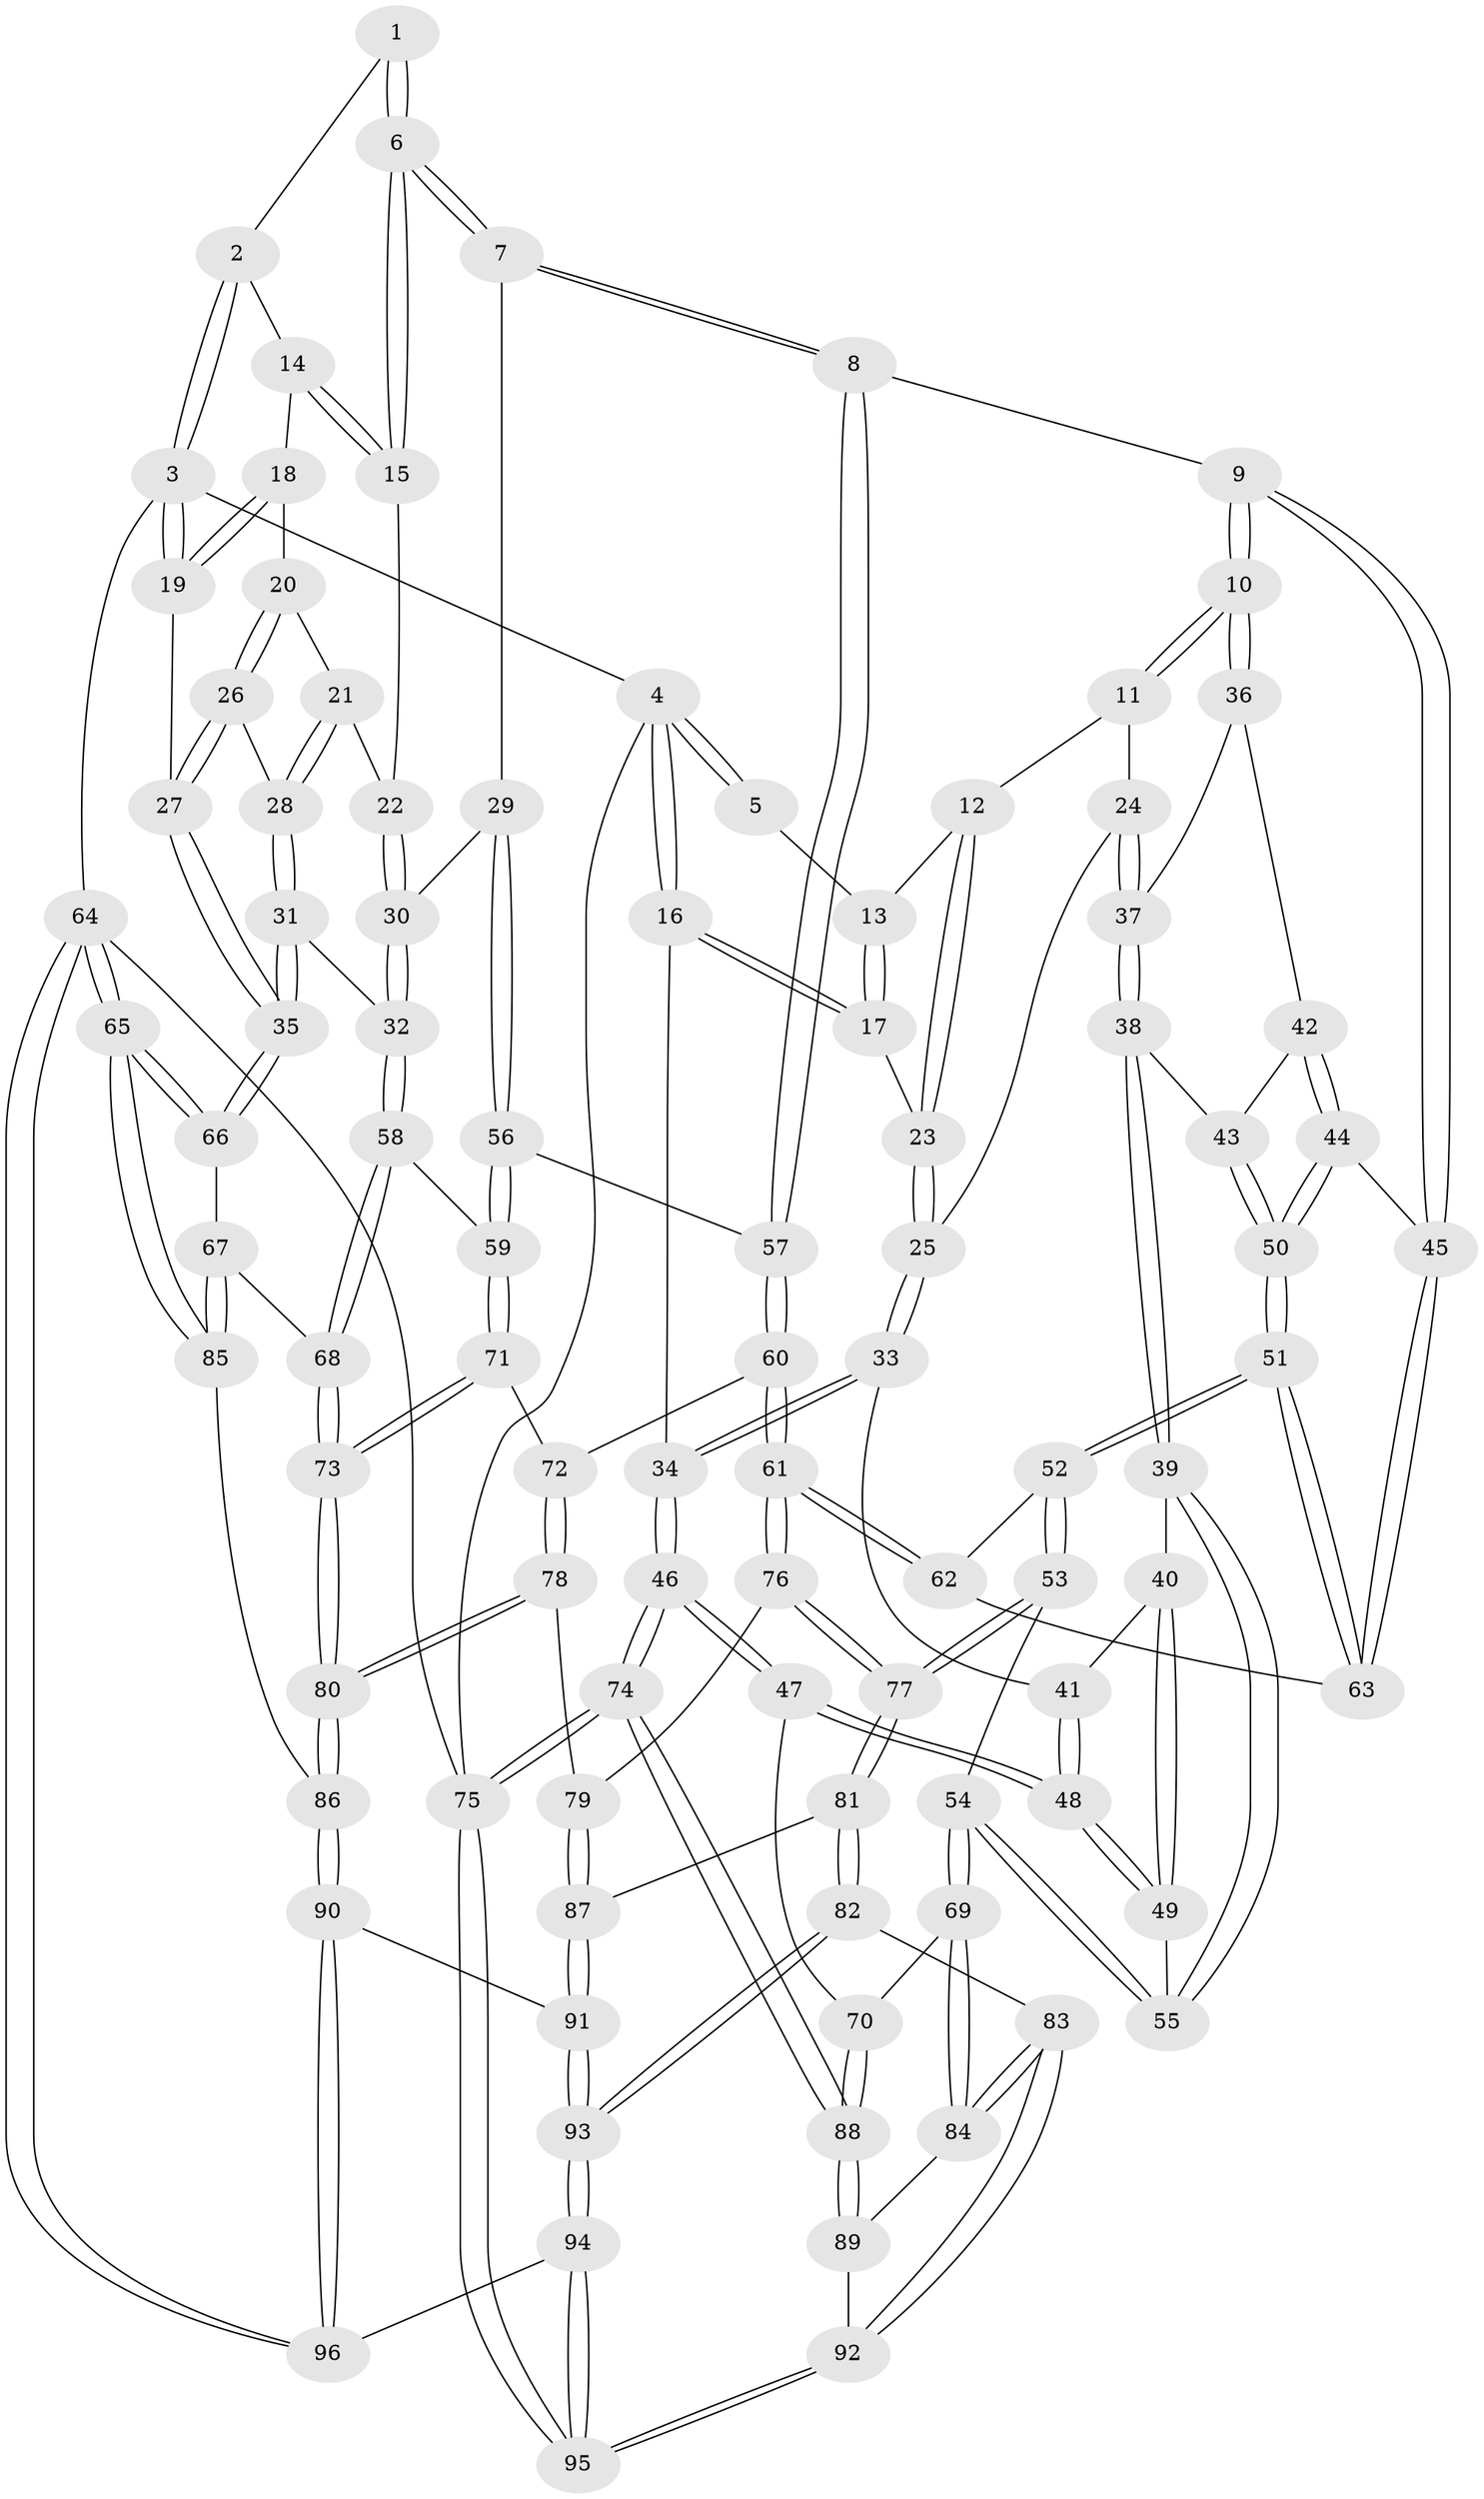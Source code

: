 // coarse degree distribution, {4: 0.41379310344827586, 8: 0.017241379310344827, 3: 0.25862068965517243, 5: 0.25862068965517243, 6: 0.05172413793103448}
// Generated by graph-tools (version 1.1) at 2025/52/02/27/25 19:52:37]
// undirected, 96 vertices, 237 edges
graph export_dot {
graph [start="1"]
  node [color=gray90,style=filled];
  1 [pos="+0.5805659245241146+0"];
  2 [pos="+0.765977946237536+0"];
  3 [pos="+1+0"];
  4 [pos="+0+0"];
  5 [pos="+0.36415539999363733+0"];
  6 [pos="+0.5766717893411941+0.21418491589658376"];
  7 [pos="+0.5640599302183588+0.26688230539788527"];
  8 [pos="+0.5343666393694121+0.2887175242842437"];
  9 [pos="+0.5300496002597002+0.2904983117839763"];
  10 [pos="+0.5087500496664714+0.28530036381377116"];
  11 [pos="+0.2769106257346384+0.14930136362224486"];
  12 [pos="+0.27379596155384534+0.14115850240638364"];
  13 [pos="+0.27559248321402074+0.04136731373004284"];
  14 [pos="+0.8682051164122445+0.1109367597319179"];
  15 [pos="+0.8385085941382355+0.1591550113625005"];
  16 [pos="+0+0.08520697860875921"];
  17 [pos="+0+0.12504413954783508"];
  18 [pos="+0.8815377423356017+0.11734352511779411"];
  19 [pos="+1+0"];
  20 [pos="+0.9719221680829876+0.20083489871345966"];
  21 [pos="+0.9074681751265817+0.28532585266669946"];
  22 [pos="+0.8347452807786433+0.27666698253364785"];
  23 [pos="+0.06712876138147951+0.1931580806795842"];
  24 [pos="+0.22374838010833545+0.30282302374167747"];
  25 [pos="+0.16703997949199956+0.3109758686361468"];
  26 [pos="+1+0.21644253109325085"];
  27 [pos="+1+0.21976868348546988"];
  28 [pos="+0.9297828155973118+0.31246654769170945"];
  29 [pos="+0.7224293729841307+0.3473014675638626"];
  30 [pos="+0.7685624424311208+0.3349189720047007"];
  31 [pos="+0.9809343080633713+0.4229370400593434"];
  32 [pos="+0.914944689525209+0.4246894996364817"];
  33 [pos="+0.1563590683783962+0.3241376868286584"];
  34 [pos="+0+0.39735100183956473"];
  35 [pos="+1+0.5046334477927185"];
  36 [pos="+0.2925244320113028+0.3281853185807808"];
  37 [pos="+0.23257328678731815+0.3108076565701119"];
  38 [pos="+0.2424993303414386+0.428174468700484"];
  39 [pos="+0.21904231684703915+0.4566468417225242"];
  40 [pos="+0.17378592378775815+0.418583551407868"];
  41 [pos="+0.14651613622749765+0.37745800328680085"];
  42 [pos="+0.3113377231873692+0.38493640711647353"];
  43 [pos="+0.2990818625393727+0.4315020879117503"];
  44 [pos="+0.4055420277623845+0.4072182681699135"];
  45 [pos="+0.4891148530204149+0.3614309578425238"];
  46 [pos="+0+0.5242476261986957"];
  47 [pos="+0+0.5330231489063506"];
  48 [pos="+0.05000499935278188+0.48370072588321544"];
  49 [pos="+0.11422472790314489+0.482710651467441"];
  50 [pos="+0.3384483265268468+0.467452200458863"];
  51 [pos="+0.326541343354156+0.577414162086926"];
  52 [pos="+0.3214781991157213+0.5881581903944881"];
  53 [pos="+0.2989379814307156+0.6112540904435845"];
  54 [pos="+0.2710089520541094+0.6139133687899696"];
  55 [pos="+0.21191888295958358+0.49505659542135705"];
  56 [pos="+0.7461638790082576+0.4914675878537816"];
  57 [pos="+0.6062123024976683+0.49944796967398936"];
  58 [pos="+0.7822825640983664+0.5344701100664508"];
  59 [pos="+0.7665230859381766+0.5300039571493979"];
  60 [pos="+0.5713535433155378+0.6058695306735589"];
  61 [pos="+0.5528898297955946+0.6081280941605552"];
  62 [pos="+0.5258366136006929+0.5858625378491942"];
  63 [pos="+0.47674899466596476+0.4731159143342377"];
  64 [pos="+1+1"];
  65 [pos="+1+0.9501371722967217"];
  66 [pos="+1+0.5835836683778007"];
  67 [pos="+0.9737109717872466+0.6265550101782178"];
  68 [pos="+0.851722756111167+0.5932337018032178"];
  69 [pos="+0.19860005939746478+0.6636982995222993"];
  70 [pos="+0.16559889243617168+0.6565177502947738"];
  71 [pos="+0.7238739358016513+0.5742183099358413"];
  72 [pos="+0.5978106431695708+0.6160812708507374"];
  73 [pos="+0.7440268264295862+0.7647336406981398"];
  74 [pos="+0+1"];
  75 [pos="+0+1"];
  76 [pos="+0.5414107460920272+0.6259404908279043"];
  77 [pos="+0.4120838241107236+0.7334555110186488"];
  78 [pos="+0.6607318780611936+0.7302292577693739"];
  79 [pos="+0.5519560252323241+0.7416445164408618"];
  80 [pos="+0.7345721770757683+0.8049301314715691"];
  81 [pos="+0.4207154047160435+0.7857157211292187"];
  82 [pos="+0.365272976972994+0.8771630080960425"];
  83 [pos="+0.30190465294226415+0.8766661542598437"];
  84 [pos="+0.1986696267448339+0.66561620845565"];
  85 [pos="+0.7941211580261186+0.8646372005410087"];
  86 [pos="+0.7543613706005696+0.8746201565212695"];
  87 [pos="+0.5160735951376482+0.7988772357175912"];
  88 [pos="+0+0.8819269007886956"];
  89 [pos="+0.1382550222559334+0.8206453153390003"];
  90 [pos="+0.7493172160435545+0.8817112786348885"];
  91 [pos="+0.5891564345187472+0.8530504400116343"];
  92 [pos="+0.241388827748578+0.9078845310893223"];
  93 [pos="+0.43205873468323025+0.9847103884641886"];
  94 [pos="+0.4832746413094201+1"];
  95 [pos="+0+1"];
  96 [pos="+0.6923799280748298+1"];
  1 -- 2;
  1 -- 6;
  1 -- 6;
  2 -- 3;
  2 -- 3;
  2 -- 14;
  3 -- 4;
  3 -- 19;
  3 -- 19;
  3 -- 64;
  4 -- 5;
  4 -- 5;
  4 -- 16;
  4 -- 16;
  4 -- 75;
  5 -- 13;
  6 -- 7;
  6 -- 7;
  6 -- 15;
  6 -- 15;
  7 -- 8;
  7 -- 8;
  7 -- 29;
  8 -- 9;
  8 -- 57;
  8 -- 57;
  9 -- 10;
  9 -- 10;
  9 -- 45;
  9 -- 45;
  10 -- 11;
  10 -- 11;
  10 -- 36;
  10 -- 36;
  11 -- 12;
  11 -- 24;
  12 -- 13;
  12 -- 23;
  12 -- 23;
  13 -- 17;
  13 -- 17;
  14 -- 15;
  14 -- 15;
  14 -- 18;
  15 -- 22;
  16 -- 17;
  16 -- 17;
  16 -- 34;
  17 -- 23;
  18 -- 19;
  18 -- 19;
  18 -- 20;
  19 -- 27;
  20 -- 21;
  20 -- 26;
  20 -- 26;
  21 -- 22;
  21 -- 28;
  21 -- 28;
  22 -- 30;
  22 -- 30;
  23 -- 25;
  23 -- 25;
  24 -- 25;
  24 -- 37;
  24 -- 37;
  25 -- 33;
  25 -- 33;
  26 -- 27;
  26 -- 27;
  26 -- 28;
  27 -- 35;
  27 -- 35;
  28 -- 31;
  28 -- 31;
  29 -- 30;
  29 -- 56;
  29 -- 56;
  30 -- 32;
  30 -- 32;
  31 -- 32;
  31 -- 35;
  31 -- 35;
  32 -- 58;
  32 -- 58;
  33 -- 34;
  33 -- 34;
  33 -- 41;
  34 -- 46;
  34 -- 46;
  35 -- 66;
  35 -- 66;
  36 -- 37;
  36 -- 42;
  37 -- 38;
  37 -- 38;
  38 -- 39;
  38 -- 39;
  38 -- 43;
  39 -- 40;
  39 -- 55;
  39 -- 55;
  40 -- 41;
  40 -- 49;
  40 -- 49;
  41 -- 48;
  41 -- 48;
  42 -- 43;
  42 -- 44;
  42 -- 44;
  43 -- 50;
  43 -- 50;
  44 -- 45;
  44 -- 50;
  44 -- 50;
  45 -- 63;
  45 -- 63;
  46 -- 47;
  46 -- 47;
  46 -- 74;
  46 -- 74;
  47 -- 48;
  47 -- 48;
  47 -- 70;
  48 -- 49;
  48 -- 49;
  49 -- 55;
  50 -- 51;
  50 -- 51;
  51 -- 52;
  51 -- 52;
  51 -- 63;
  51 -- 63;
  52 -- 53;
  52 -- 53;
  52 -- 62;
  53 -- 54;
  53 -- 77;
  53 -- 77;
  54 -- 55;
  54 -- 55;
  54 -- 69;
  54 -- 69;
  56 -- 57;
  56 -- 59;
  56 -- 59;
  57 -- 60;
  57 -- 60;
  58 -- 59;
  58 -- 68;
  58 -- 68;
  59 -- 71;
  59 -- 71;
  60 -- 61;
  60 -- 61;
  60 -- 72;
  61 -- 62;
  61 -- 62;
  61 -- 76;
  61 -- 76;
  62 -- 63;
  64 -- 65;
  64 -- 65;
  64 -- 96;
  64 -- 96;
  64 -- 75;
  65 -- 66;
  65 -- 66;
  65 -- 85;
  65 -- 85;
  66 -- 67;
  67 -- 68;
  67 -- 85;
  67 -- 85;
  68 -- 73;
  68 -- 73;
  69 -- 70;
  69 -- 84;
  69 -- 84;
  70 -- 88;
  70 -- 88;
  71 -- 72;
  71 -- 73;
  71 -- 73;
  72 -- 78;
  72 -- 78;
  73 -- 80;
  73 -- 80;
  74 -- 75;
  74 -- 75;
  74 -- 88;
  74 -- 88;
  75 -- 95;
  75 -- 95;
  76 -- 77;
  76 -- 77;
  76 -- 79;
  77 -- 81;
  77 -- 81;
  78 -- 79;
  78 -- 80;
  78 -- 80;
  79 -- 87;
  79 -- 87;
  80 -- 86;
  80 -- 86;
  81 -- 82;
  81 -- 82;
  81 -- 87;
  82 -- 83;
  82 -- 93;
  82 -- 93;
  83 -- 84;
  83 -- 84;
  83 -- 92;
  83 -- 92;
  84 -- 89;
  85 -- 86;
  86 -- 90;
  86 -- 90;
  87 -- 91;
  87 -- 91;
  88 -- 89;
  88 -- 89;
  89 -- 92;
  90 -- 91;
  90 -- 96;
  90 -- 96;
  91 -- 93;
  91 -- 93;
  92 -- 95;
  92 -- 95;
  93 -- 94;
  93 -- 94;
  94 -- 95;
  94 -- 95;
  94 -- 96;
}

